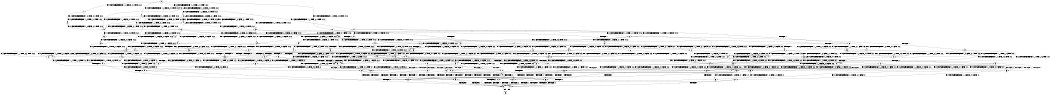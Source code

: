 digraph BCG {
size = "7, 10.5";
center = TRUE;
node [shape = circle];
0 [peripheries = 2];
0 -> 1 [label = "EX !0 !ATOMIC_EXCH_BRANCH (1, +0, FALSE, +0, 1, TRUE) !:0:1:2:"];
0 -> 2 [label = "EX !1 !ATOMIC_EXCH_BRANCH (1, +1, TRUE, +0, 2, TRUE) !:0:1:2:"];
0 -> 3 [label = "EX !2 !ATOMIC_EXCH_BRANCH (1, +0, TRUE, +0, 1, TRUE) !:0:1:2:"];
0 -> 4 [label = "EX !0 !ATOMIC_EXCH_BRANCH (1, +0, FALSE, +0, 1, TRUE) !:0:1:2:"];
1 -> 5 [label = "EX !2 !ATOMIC_EXCH_BRANCH (1, +0, TRUE, +0, 1, TRUE) !:0:1:2:"];
2 -> 6 [label = "EX !0 !ATOMIC_EXCH_BRANCH (1, +0, FALSE, +0, 1, FALSE) !:0:1:2:"];
2 -> 7 [label = "TERMINATE !1"];
2 -> 8 [label = "EX !2 !ATOMIC_EXCH_BRANCH (1, +0, TRUE, +0, 1, FALSE) !:0:1:2:"];
2 -> 9 [label = "EX !0 !ATOMIC_EXCH_BRANCH (1, +0, FALSE, +0, 1, FALSE) !:0:1:2:"];
3 -> 10 [label = "EX !0 !ATOMIC_EXCH_BRANCH (1, +0, FALSE, +0, 1, TRUE) !:0:1:2:"];
3 -> 11 [label = "EX !1 !ATOMIC_EXCH_BRANCH (1, +1, TRUE, +0, 2, TRUE) !:0:1:2:"];
3 -> 12 [label = "EX !0 !ATOMIC_EXCH_BRANCH (1, +0, FALSE, +0, 1, TRUE) !:0:1:2:"];
3 -> 3 [label = "EX !2 !ATOMIC_EXCH_BRANCH (1, +0, TRUE, +0, 1, TRUE) !:0:1:2:"];
4 -> 5 [label = "EX !2 !ATOMIC_EXCH_BRANCH (1, +0, TRUE, +0, 1, TRUE) !:0:1:2:"];
4 -> 13 [label = "EX !1 !ATOMIC_EXCH_BRANCH (1, +1, TRUE, +0, 2, TRUE) !:0:1:2:"];
4 -> 14 [label = "EX !2 !ATOMIC_EXCH_BRANCH (1, +0, TRUE, +0, 1, TRUE) !:0:1:2:"];
4 -> 4 [label = "EX !0 !ATOMIC_EXCH_BRANCH (1, +0, FALSE, +0, 1, TRUE) !:0:1:2:"];
5 -> 10 [label = "EX !0 !ATOMIC_EXCH_BRANCH (1, +0, FALSE, +0, 1, TRUE) !:0:1:2:"];
6 -> 15 [label = "EX !2 !ATOMIC_EXCH_BRANCH (1, +0, TRUE, +0, 1, FALSE) !:0:1:2:"];
7 -> 16 [label = "EX !0 !ATOMIC_EXCH_BRANCH (1, +0, FALSE, +0, 1, FALSE) !:0:2:"];
7 -> 17 [label = "EX !2 !ATOMIC_EXCH_BRANCH (1, +0, TRUE, +0, 1, FALSE) !:0:2:"];
7 -> 18 [label = "EX !0 !ATOMIC_EXCH_BRANCH (1, +0, FALSE, +0, 1, FALSE) !:0:2:"];
8 -> 19 [label = "EX !2 !ATOMIC_EXCH_BRANCH (1, +1, TRUE, +0, 3, TRUE) !:0:1:2:"];
8 -> 20 [label = "TERMINATE !1"];
8 -> 21 [label = "EX !0 !ATOMIC_EXCH_BRANCH (1, +0, FALSE, +0, 1, TRUE) !:0:1:2:"];
8 -> 22 [label = "EX !2 !ATOMIC_EXCH_BRANCH (1, +1, TRUE, +0, 3, TRUE) !:0:1:2:"];
9 -> 15 [label = "EX !2 !ATOMIC_EXCH_BRANCH (1, +0, TRUE, +0, 1, FALSE) !:0:1:2:"];
9 -> 23 [label = "TERMINATE !1"];
9 -> 24 [label = "TERMINATE !0"];
9 -> 25 [label = "EX !2 !ATOMIC_EXCH_BRANCH (1, +0, TRUE, +0, 1, FALSE) !:0:1:2:"];
10 -> 26 [label = "EX !1 !ATOMIC_EXCH_BRANCH (1, +1, TRUE, +0, 2, TRUE) !:0:1:2:"];
11 -> 27 [label = "EX !2 !ATOMIC_EXCH_BRANCH (1, +0, TRUE, +0, 1, FALSE) !:0:1:2:"];
11 -> 28 [label = "TERMINATE !1"];
11 -> 29 [label = "EX !0 !ATOMIC_EXCH_BRANCH (1, +0, FALSE, +0, 1, FALSE) !:0:1:2:"];
11 -> 8 [label = "EX !2 !ATOMIC_EXCH_BRANCH (1, +0, TRUE, +0, 1, FALSE) !:0:1:2:"];
12 -> 26 [label = "EX !1 !ATOMIC_EXCH_BRANCH (1, +1, TRUE, +0, 2, TRUE) !:0:1:2:"];
12 -> 30 [label = "EX !1 !ATOMIC_EXCH_BRANCH (1, +1, TRUE, +0, 2, TRUE) !:0:1:2:"];
12 -> 14 [label = "EX !2 !ATOMIC_EXCH_BRANCH (1, +0, TRUE, +0, 1, TRUE) !:0:1:2:"];
12 -> 12 [label = "EX !0 !ATOMIC_EXCH_BRANCH (1, +0, FALSE, +0, 1, TRUE) !:0:1:2:"];
13 -> 6 [label = "EX !0 !ATOMIC_EXCH_BRANCH (1, +0, FALSE, +0, 1, FALSE) !:0:1:2:"];
13 -> 31 [label = "TERMINATE !1"];
13 -> 32 [label = "EX !2 !ATOMIC_EXCH_BRANCH (1, +0, TRUE, +0, 1, FALSE) !:0:1:2:"];
13 -> 9 [label = "EX !0 !ATOMIC_EXCH_BRANCH (1, +0, FALSE, +0, 1, FALSE) !:0:1:2:"];
14 -> 10 [label = "EX !0 !ATOMIC_EXCH_BRANCH (1, +0, FALSE, +0, 1, TRUE) !:0:1:2:"];
14 -> 30 [label = "EX !1 !ATOMIC_EXCH_BRANCH (1, +1, TRUE, +0, 2, TRUE) !:0:1:2:"];
14 -> 14 [label = "EX !2 !ATOMIC_EXCH_BRANCH (1, +0, TRUE, +0, 1, TRUE) !:0:1:2:"];
14 -> 12 [label = "EX !0 !ATOMIC_EXCH_BRANCH (1, +0, FALSE, +0, 1, TRUE) !:0:1:2:"];
15 -> 33 [label = "EX !2 !ATOMIC_EXCH_BRANCH (1, +1, TRUE, +0, 3, TRUE) !:0:1:2:"];
16 -> 34 [label = "EX !2 !ATOMIC_EXCH_BRANCH (1, +0, TRUE, +0, 1, FALSE) !:0:2:"];
17 -> 35 [label = "EX !2 !ATOMIC_EXCH_BRANCH (1, +1, TRUE, +0, 3, TRUE) !:0:2:"];
17 -> 36 [label = "EX !0 !ATOMIC_EXCH_BRANCH (1, +0, FALSE, +0, 1, TRUE) !:0:2:"];
17 -> 37 [label = "EX !2 !ATOMIC_EXCH_BRANCH (1, +1, TRUE, +0, 3, TRUE) !:0:2:"];
18 -> 34 [label = "EX !2 !ATOMIC_EXCH_BRANCH (1, +0, TRUE, +0, 1, FALSE) !:0:2:"];
18 -> 38 [label = "TERMINATE !0"];
18 -> 39 [label = "EX !2 !ATOMIC_EXCH_BRANCH (1, +0, TRUE, +0, 1, FALSE) !:0:2:"];
19 -> 40 [label = "EX !0 !ATOMIC_EXCH_BRANCH (1, +0, FALSE, +0, 1, FALSE) !:0:1:2:"];
20 -> 35 [label = "EX !2 !ATOMIC_EXCH_BRANCH (1, +1, TRUE, +0, 3, TRUE) !:0:2:"];
20 -> 36 [label = "EX !0 !ATOMIC_EXCH_BRANCH (1, +0, FALSE, +0, 1, TRUE) !:0:2:"];
20 -> 37 [label = "EX !2 !ATOMIC_EXCH_BRANCH (1, +1, TRUE, +0, 3, TRUE) !:0:2:"];
21 -> 41 [label = "EX !2 !ATOMIC_EXCH_BRANCH (1, +1, TRUE, +0, 3, TRUE) !:0:1:2:"];
21 -> 42 [label = "TERMINATE !1"];
21 -> 43 [label = "EX !2 !ATOMIC_EXCH_BRANCH (1, +1, TRUE, +0, 3, TRUE) !:0:1:2:"];
21 -> 21 [label = "EX !0 !ATOMIC_EXCH_BRANCH (1, +0, FALSE, +0, 1, TRUE) !:0:1:2:"];
22 -> 40 [label = "EX !0 !ATOMIC_EXCH_BRANCH (1, +0, FALSE, +0, 1, FALSE) !:0:1:2:"];
22 -> 44 [label = "TERMINATE !1"];
22 -> 45 [label = "TERMINATE !2"];
22 -> 46 [label = "EX !0 !ATOMIC_EXCH_BRANCH (1, +0, FALSE, +0, 1, FALSE) !:0:1:2:"];
23 -> 34 [label = "EX !2 !ATOMIC_EXCH_BRANCH (1, +0, TRUE, +0, 1, FALSE) !:0:2:"];
23 -> 38 [label = "TERMINATE !0"];
23 -> 39 [label = "EX !2 !ATOMIC_EXCH_BRANCH (1, +0, TRUE, +0, 1, FALSE) !:0:2:"];
24 -> 47 [label = "EX !2 !ATOMIC_EXCH_BRANCH (1, +0, TRUE, +0, 1, FALSE) !:1:2:"];
24 -> 38 [label = "TERMINATE !1"];
24 -> 48 [label = "EX !2 !ATOMIC_EXCH_BRANCH (1, +0, TRUE, +0, 1, FALSE) !:1:2:"];
25 -> 33 [label = "EX !2 !ATOMIC_EXCH_BRANCH (1, +1, TRUE, +0, 3, TRUE) !:0:1:2:"];
25 -> 49 [label = "TERMINATE !1"];
25 -> 50 [label = "TERMINATE !0"];
25 -> 51 [label = "EX !2 !ATOMIC_EXCH_BRANCH (1, +1, TRUE, +0, 3, TRUE) !:0:1:2:"];
26 -> 52 [label = "EX !0 !ATOMIC_EXCH_BRANCH (1, +0, FALSE, +0, 1, FALSE) !:0:1:2:"];
27 -> 19 [label = "EX !2 !ATOMIC_EXCH_BRANCH (1, +1, TRUE, +0, 3, TRUE) !:0:1:2:"];
28 -> 53 [label = "EX !2 !ATOMIC_EXCH_BRANCH (1, +0, TRUE, +0, 1, FALSE) !:0:2:"];
28 -> 54 [label = "EX !0 !ATOMIC_EXCH_BRANCH (1, +0, FALSE, +0, 1, FALSE) !:0:2:"];
28 -> 17 [label = "EX !2 !ATOMIC_EXCH_BRANCH (1, +0, TRUE, +0, 1, FALSE) !:0:2:"];
29 -> 15 [label = "EX !2 !ATOMIC_EXCH_BRANCH (1, +0, TRUE, +0, 1, FALSE) !:0:1:2:"];
29 -> 55 [label = "TERMINATE !1"];
29 -> 56 [label = "TERMINATE !0"];
29 -> 25 [label = "EX !2 !ATOMIC_EXCH_BRANCH (1, +0, TRUE, +0, 1, FALSE) !:0:1:2:"];
30 -> 52 [label = "EX !0 !ATOMIC_EXCH_BRANCH (1, +0, FALSE, +0, 1, FALSE) !:0:1:2:"];
30 -> 57 [label = "TERMINATE !1"];
30 -> 32 [label = "EX !2 !ATOMIC_EXCH_BRANCH (1, +0, TRUE, +0, 1, FALSE) !:0:1:2:"];
30 -> 29 [label = "EX !0 !ATOMIC_EXCH_BRANCH (1, +0, FALSE, +0, 1, FALSE) !:0:1:2:"];
31 -> 16 [label = "EX !0 !ATOMIC_EXCH_BRANCH (1, +0, FALSE, +0, 1, FALSE) !:0:2:"];
31 -> 58 [label = "EX !2 !ATOMIC_EXCH_BRANCH (1, +0, TRUE, +0, 1, FALSE) !:0:2:"];
31 -> 18 [label = "EX !0 !ATOMIC_EXCH_BRANCH (1, +0, FALSE, +0, 1, FALSE) !:0:2:"];
32 -> 59 [label = "EX !0 !ATOMIC_EXCH_BRANCH (1, +0, FALSE, +0, 1, TRUE) !:0:1:2:"];
32 -> 42 [label = "TERMINATE !1"];
32 -> 43 [label = "EX !2 !ATOMIC_EXCH_BRANCH (1, +1, TRUE, +0, 3, TRUE) !:0:1:2:"];
32 -> 21 [label = "EX !0 !ATOMIC_EXCH_BRANCH (1, +0, FALSE, +0, 1, TRUE) !:0:1:2:"];
33 -> 60 [label = "TERMINATE !0"];
34 -> 61 [label = "EX !2 !ATOMIC_EXCH_BRANCH (1, +1, TRUE, +0, 3, TRUE) !:0:2:"];
35 -> 62 [label = "EX !0 !ATOMIC_EXCH_BRANCH (1, +0, FALSE, +0, 1, FALSE) !:0:2:"];
36 -> 63 [label = "EX !2 !ATOMIC_EXCH_BRANCH (1, +1, TRUE, +0, 3, TRUE) !:0:2:"];
36 -> 64 [label = "EX !2 !ATOMIC_EXCH_BRANCH (1, +1, TRUE, +0, 3, TRUE) !:0:2:"];
36 -> 36 [label = "EX !0 !ATOMIC_EXCH_BRANCH (1, +0, FALSE, +0, 1, TRUE) !:0:2:"];
37 -> 62 [label = "EX !0 !ATOMIC_EXCH_BRANCH (1, +0, FALSE, +0, 1, FALSE) !:0:2:"];
37 -> 65 [label = "TERMINATE !2"];
37 -> 66 [label = "EX !0 !ATOMIC_EXCH_BRANCH (1, +0, FALSE, +0, 1, FALSE) !:0:2:"];
38 -> 67 [label = "EX !2 !ATOMIC_EXCH_BRANCH (1, +0, TRUE, +0, 1, FALSE) !:2:"];
38 -> 68 [label = "EX !2 !ATOMIC_EXCH_BRANCH (1, +0, TRUE, +0, 1, FALSE) !:2:"];
39 -> 61 [label = "EX !2 !ATOMIC_EXCH_BRANCH (1, +1, TRUE, +0, 3, TRUE) !:0:2:"];
39 -> 69 [label = "TERMINATE !0"];
39 -> 70 [label = "EX !2 !ATOMIC_EXCH_BRANCH (1, +1, TRUE, +0, 3, TRUE) !:0:2:"];
40 -> 60 [label = "TERMINATE !0"];
41 -> 40 [label = "EX !0 !ATOMIC_EXCH_BRANCH (1, +0, FALSE, +0, 1, FALSE) !:0:1:2:"];
42 -> 71 [label = "EX !0 !ATOMIC_EXCH_BRANCH (1, +0, FALSE, +0, 1, TRUE) !:0:2:"];
42 -> 64 [label = "EX !2 !ATOMIC_EXCH_BRANCH (1, +1, TRUE, +0, 3, TRUE) !:0:2:"];
42 -> 36 [label = "EX !0 !ATOMIC_EXCH_BRANCH (1, +0, FALSE, +0, 1, TRUE) !:0:2:"];
43 -> 40 [label = "EX !0 !ATOMIC_EXCH_BRANCH (1, +0, FALSE, +0, 1, FALSE) !:0:1:2:"];
43 -> 72 [label = "TERMINATE !1"];
43 -> 73 [label = "TERMINATE !2"];
43 -> 46 [label = "EX !0 !ATOMIC_EXCH_BRANCH (1, +0, FALSE, +0, 1, FALSE) !:0:1:2:"];
44 -> 62 [label = "EX !0 !ATOMIC_EXCH_BRANCH (1, +0, FALSE, +0, 1, FALSE) !:0:2:"];
44 -> 65 [label = "TERMINATE !2"];
44 -> 66 [label = "EX !0 !ATOMIC_EXCH_BRANCH (1, +0, FALSE, +0, 1, FALSE) !:0:2:"];
45 -> 74 [label = "EX !0 !ATOMIC_EXCH_BRANCH (1, +0, FALSE, +0, 1, FALSE) !:0:1:"];
45 -> 65 [label = "TERMINATE !1"];
45 -> 75 [label = "EX !0 !ATOMIC_EXCH_BRANCH (1, +0, FALSE, +0, 1, FALSE) !:0:1:"];
46 -> 60 [label = "TERMINATE !0"];
46 -> 76 [label = "TERMINATE !1"];
46 -> 77 [label = "TERMINATE !2"];
46 -> 78 [label = "TERMINATE !0"];
47 -> 79 [label = "EX !2 !ATOMIC_EXCH_BRANCH (1, +1, TRUE, +0, 3, TRUE) !:1:2:"];
48 -> 79 [label = "EX !2 !ATOMIC_EXCH_BRANCH (1, +1, TRUE, +0, 3, TRUE) !:1:2:"];
48 -> 69 [label = "TERMINATE !1"];
48 -> 80 [label = "EX !2 !ATOMIC_EXCH_BRANCH (1, +1, TRUE, +0, 3, TRUE) !:1:2:"];
49 -> 61 [label = "EX !2 !ATOMIC_EXCH_BRANCH (1, +1, TRUE, +0, 3, TRUE) !:0:2:"];
49 -> 69 [label = "TERMINATE !0"];
49 -> 70 [label = "EX !2 !ATOMIC_EXCH_BRANCH (1, +1, TRUE, +0, 3, TRUE) !:0:2:"];
50 -> 79 [label = "EX !2 !ATOMIC_EXCH_BRANCH (1, +1, TRUE, +0, 3, TRUE) !:1:2:"];
50 -> 69 [label = "TERMINATE !1"];
50 -> 80 [label = "EX !2 !ATOMIC_EXCH_BRANCH (1, +1, TRUE, +0, 3, TRUE) !:1:2:"];
51 -> 60 [label = "TERMINATE !0"];
51 -> 76 [label = "TERMINATE !1"];
51 -> 77 [label = "TERMINATE !2"];
51 -> 78 [label = "TERMINATE !0"];
52 -> 15 [label = "EX !2 !ATOMIC_EXCH_BRANCH (1, +0, TRUE, +0, 1, FALSE) !:0:1:2:"];
53 -> 35 [label = "EX !2 !ATOMIC_EXCH_BRANCH (1, +1, TRUE, +0, 3, TRUE) !:0:2:"];
54 -> 34 [label = "EX !2 !ATOMIC_EXCH_BRANCH (1, +0, TRUE, +0, 1, FALSE) !:0:2:"];
54 -> 81 [label = "TERMINATE !0"];
54 -> 39 [label = "EX !2 !ATOMIC_EXCH_BRANCH (1, +0, TRUE, +0, 1, FALSE) !:0:2:"];
55 -> 34 [label = "EX !2 !ATOMIC_EXCH_BRANCH (1, +0, TRUE, +0, 1, FALSE) !:0:2:"];
55 -> 81 [label = "TERMINATE !0"];
55 -> 39 [label = "EX !2 !ATOMIC_EXCH_BRANCH (1, +0, TRUE, +0, 1, FALSE) !:0:2:"];
56 -> 47 [label = "EX !2 !ATOMIC_EXCH_BRANCH (1, +0, TRUE, +0, 1, FALSE) !:1:2:"];
56 -> 81 [label = "TERMINATE !1"];
56 -> 48 [label = "EX !2 !ATOMIC_EXCH_BRANCH (1, +0, TRUE, +0, 1, FALSE) !:1:2:"];
57 -> 82 [label = "EX !0 !ATOMIC_EXCH_BRANCH (1, +0, FALSE, +0, 1, FALSE) !:0:2:"];
57 -> 58 [label = "EX !2 !ATOMIC_EXCH_BRANCH (1, +0, TRUE, +0, 1, FALSE) !:0:2:"];
57 -> 54 [label = "EX !0 !ATOMIC_EXCH_BRANCH (1, +0, FALSE, +0, 1, FALSE) !:0:2:"];
58 -> 71 [label = "EX !0 !ATOMIC_EXCH_BRANCH (1, +0, FALSE, +0, 1, TRUE) !:0:2:"];
58 -> 64 [label = "EX !2 !ATOMIC_EXCH_BRANCH (1, +1, TRUE, +0, 3, TRUE) !:0:2:"];
58 -> 36 [label = "EX !0 !ATOMIC_EXCH_BRANCH (1, +0, FALSE, +0, 1, TRUE) !:0:2:"];
59 -> 41 [label = "EX !2 !ATOMIC_EXCH_BRANCH (1, +1, TRUE, +0, 3, TRUE) !:0:1:2:"];
60 -> 83 [label = "TERMINATE !2"];
61 -> 84 [label = "TERMINATE !0"];
62 -> 84 [label = "TERMINATE !0"];
63 -> 62 [label = "EX !0 !ATOMIC_EXCH_BRANCH (1, +0, FALSE, +0, 1, FALSE) !:0:2:"];
64 -> 62 [label = "EX !0 !ATOMIC_EXCH_BRANCH (1, +0, FALSE, +0, 1, FALSE) !:0:2:"];
64 -> 85 [label = "TERMINATE !2"];
64 -> 66 [label = "EX !0 !ATOMIC_EXCH_BRANCH (1, +0, FALSE, +0, 1, FALSE) !:0:2:"];
65 -> 86 [label = "EX !0 !ATOMIC_EXCH_BRANCH (1, +0, FALSE, +0, 1, FALSE) !:0:"];
65 -> 87 [label = "EX !0 !ATOMIC_EXCH_BRANCH (1, +0, FALSE, +0, 1, FALSE) !:0:"];
66 -> 84 [label = "TERMINATE !0"];
66 -> 88 [label = "TERMINATE !2"];
66 -> 89 [label = "TERMINATE !0"];
67 -> 90 [label = "EX !2 !ATOMIC_EXCH_BRANCH (1, +1, TRUE, +0, 3, TRUE) !:2:"];
68 -> 90 [label = "EX !2 !ATOMIC_EXCH_BRANCH (1, +1, TRUE, +0, 3, TRUE) !:2:"];
68 -> 91 [label = "EX !2 !ATOMIC_EXCH_BRANCH (1, +1, TRUE, +0, 3, TRUE) !:2:"];
69 -> 90 [label = "EX !2 !ATOMIC_EXCH_BRANCH (1, +1, TRUE, +0, 3, TRUE) !:2:"];
69 -> 91 [label = "EX !2 !ATOMIC_EXCH_BRANCH (1, +1, TRUE, +0, 3, TRUE) !:2:"];
70 -> 84 [label = "TERMINATE !0"];
70 -> 88 [label = "TERMINATE !2"];
70 -> 89 [label = "TERMINATE !0"];
71 -> 63 [label = "EX !2 !ATOMIC_EXCH_BRANCH (1, +1, TRUE, +0, 3, TRUE) !:0:2:"];
72 -> 62 [label = "EX !0 !ATOMIC_EXCH_BRANCH (1, +0, FALSE, +0, 1, FALSE) !:0:2:"];
72 -> 85 [label = "TERMINATE !2"];
72 -> 66 [label = "EX !0 !ATOMIC_EXCH_BRANCH (1, +0, FALSE, +0, 1, FALSE) !:0:2:"];
73 -> 74 [label = "EX !0 !ATOMIC_EXCH_BRANCH (1, +0, FALSE, +0, 1, FALSE) !:0:1:"];
73 -> 85 [label = "TERMINATE !1"];
73 -> 75 [label = "EX !0 !ATOMIC_EXCH_BRANCH (1, +0, FALSE, +0, 1, FALSE) !:0:1:"];
74 -> 83 [label = "TERMINATE !0"];
75 -> 83 [label = "TERMINATE !0"];
75 -> 88 [label = "TERMINATE !1"];
75 -> 92 [label = "TERMINATE !0"];
76 -> 84 [label = "TERMINATE !0"];
76 -> 88 [label = "TERMINATE !2"];
76 -> 89 [label = "TERMINATE !0"];
77 -> 83 [label = "TERMINATE !0"];
77 -> 88 [label = "TERMINATE !1"];
77 -> 92 [label = "TERMINATE !0"];
78 -> 83 [label = "TERMINATE !2"];
78 -> 89 [label = "TERMINATE !1"];
78 -> 92 [label = "TERMINATE !2"];
79 -> 83 [label = "TERMINATE !2"];
80 -> 83 [label = "TERMINATE !2"];
80 -> 89 [label = "TERMINATE !1"];
80 -> 92 [label = "TERMINATE !2"];
81 -> 67 [label = "EX !2 !ATOMIC_EXCH_BRANCH (1, +0, TRUE, +0, 1, FALSE) !:2:"];
81 -> 68 [label = "EX !2 !ATOMIC_EXCH_BRANCH (1, +0, TRUE, +0, 1, FALSE) !:2:"];
82 -> 34 [label = "EX !2 !ATOMIC_EXCH_BRANCH (1, +0, TRUE, +0, 1, FALSE) !:0:2:"];
83 -> 93 [label = "TERMINATE !1"];
84 -> 93 [label = "TERMINATE !2"];
85 -> 86 [label = "EX !0 !ATOMIC_EXCH_BRANCH (1, +0, FALSE, +0, 1, FALSE) !:0:"];
85 -> 87 [label = "EX !0 !ATOMIC_EXCH_BRANCH (1, +0, FALSE, +0, 1, FALSE) !:0:"];
86 -> 93 [label = "TERMINATE !0"];
87 -> 93 [label = "TERMINATE !0"];
87 -> 94 [label = "TERMINATE !0"];
88 -> 93 [label = "TERMINATE !0"];
88 -> 94 [label = "TERMINATE !0"];
89 -> 93 [label = "TERMINATE !2"];
89 -> 94 [label = "TERMINATE !2"];
90 -> 93 [label = "TERMINATE !2"];
91 -> 93 [label = "TERMINATE !2"];
91 -> 94 [label = "TERMINATE !2"];
92 -> 93 [label = "TERMINATE !1"];
92 -> 94 [label = "TERMINATE !1"];
93 -> 95 [label = "exit"];
94 -> 95 [label = "exit"];
}

